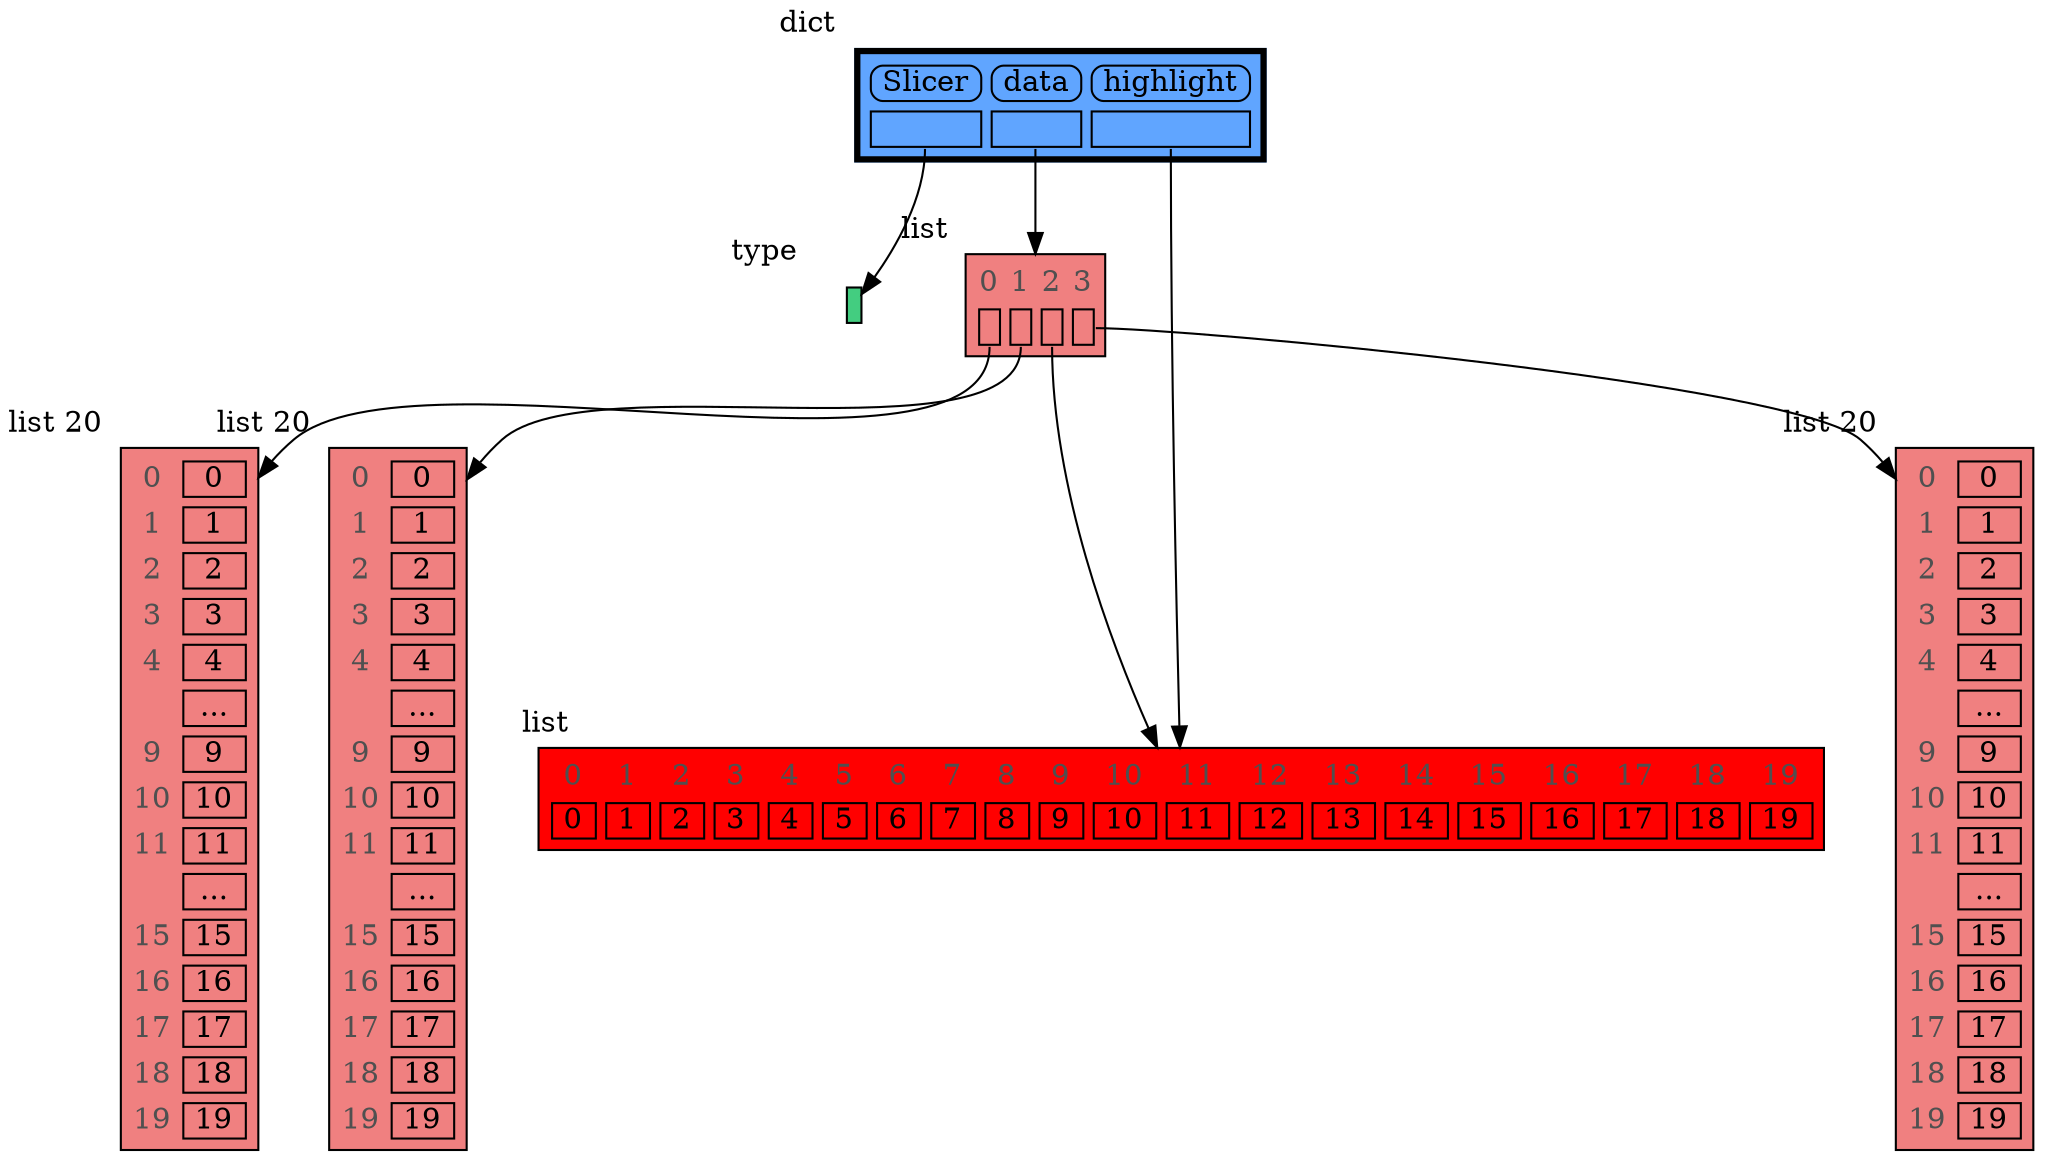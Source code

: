 digraph memory_graph {
	node [shape=plaintext]
	node237845904 [label=<
<TABLE BORDER="1" CELLBORDER="1" CELLSPACING="0" CELLPADDING="0" BGCOLOR="seagreen3" PORT="table">
    <TR><TD BORDER="0"> </TD></TR>
</TABLE>
> xlabel=type]
	node128259865609152 [label=<
<TABLE BORDER="1" CELLBORDER="1" CELLSPACING="5" CELLPADDING="0" BGCOLOR="lightcoral" PORT="table">
    <TR><TD BORDER="0"><font color="#505050">0</font></TD><TD BORDER="1"> 0 </TD></TR>
    <TR><TD BORDER="0"><font color="#505050">1</font></TD><TD BORDER="1"> 1 </TD></TR>
    <TR><TD BORDER="0"><font color="#505050">2</font></TD><TD BORDER="1"> 2 </TD></TR>
    <TR><TD BORDER="0"><font color="#505050">3</font></TD><TD BORDER="1"> 3 </TD></TR>
    <TR><TD BORDER="0"><font color="#505050">4</font></TD><TD BORDER="1"> 4 </TD></TR>
    <TR><TD BORDER="0">  </TD><TD BORDER="1" >...</TD></TR>
    <TR><TD BORDER="0"><font color="#505050">9</font></TD><TD BORDER="1"> 9 </TD></TR>
    <TR><TD BORDER="0"><font color="#505050">10</font></TD><TD BORDER="1"> 10 </TD></TR>
    <TR><TD BORDER="0"><font color="#505050">11</font></TD><TD BORDER="1"> 11 </TD></TR>
    <TR><TD BORDER="0">  </TD><TD BORDER="1" >...</TD></TR>
    <TR><TD BORDER="0"><font color="#505050">15</font></TD><TD BORDER="1"> 15 </TD></TR>
    <TR><TD BORDER="0"><font color="#505050">16</font></TD><TD BORDER="1"> 16 </TD></TR>
    <TR><TD BORDER="0"><font color="#505050">17</font></TD><TD BORDER="1"> 17 </TD></TR>
    <TR><TD BORDER="0"><font color="#505050">18</font></TD><TD BORDER="1"> 18 </TD></TR>
    <TR><TD BORDER="0"><font color="#505050">19</font></TD><TD BORDER="1"> 19 </TD></TR>
</TABLE>
> xlabel="list 20"]
	node128259865608640 [label=<
<TABLE BORDER="1" CELLBORDER="1" CELLSPACING="5" CELLPADDING="0" BGCOLOR="lightcoral" PORT="table">
    <TR><TD BORDER="0"><font color="#505050">0</font></TD><TD BORDER="1"> 0 </TD></TR>
    <TR><TD BORDER="0"><font color="#505050">1</font></TD><TD BORDER="1"> 1 </TD></TR>
    <TR><TD BORDER="0"><font color="#505050">2</font></TD><TD BORDER="1"> 2 </TD></TR>
    <TR><TD BORDER="0"><font color="#505050">3</font></TD><TD BORDER="1"> 3 </TD></TR>
    <TR><TD BORDER="0"><font color="#505050">4</font></TD><TD BORDER="1"> 4 </TD></TR>
    <TR><TD BORDER="0">  </TD><TD BORDER="1" >...</TD></TR>
    <TR><TD BORDER="0"><font color="#505050">9</font></TD><TD BORDER="1"> 9 </TD></TR>
    <TR><TD BORDER="0"><font color="#505050">10</font></TD><TD BORDER="1"> 10 </TD></TR>
    <TR><TD BORDER="0"><font color="#505050">11</font></TD><TD BORDER="1"> 11 </TD></TR>
    <TR><TD BORDER="0">  </TD><TD BORDER="1" >...</TD></TR>
    <TR><TD BORDER="0"><font color="#505050">15</font></TD><TD BORDER="1"> 15 </TD></TR>
    <TR><TD BORDER="0"><font color="#505050">16</font></TD><TD BORDER="1"> 16 </TD></TR>
    <TR><TD BORDER="0"><font color="#505050">17</font></TD><TD BORDER="1"> 17 </TD></TR>
    <TR><TD BORDER="0"><font color="#505050">18</font></TD><TD BORDER="1"> 18 </TD></TR>
    <TR><TD BORDER="0"><font color="#505050">19</font></TD><TD BORDER="1"> 19 </TD></TR>
</TABLE>
> xlabel="list 20"]
	node128259865609088 [label=<
<TABLE BORDER="1" CELLBORDER="1" CELLSPACING="5" CELLPADDING="0" BGCOLOR="red" PORT="table">
    <TR><TD BORDER="0"><font color="#505050">0</font></TD><TD BORDER="0"><font color="#505050">1</font></TD><TD BORDER="0"><font color="#505050">2</font></TD><TD BORDER="0"><font color="#505050">3</font></TD><TD BORDER="0"><font color="#505050">4</font></TD><TD BORDER="0"><font color="#505050">5</font></TD><TD BORDER="0"><font color="#505050">6</font></TD><TD BORDER="0"><font color="#505050">7</font></TD><TD BORDER="0"><font color="#505050">8</font></TD><TD BORDER="0"><font color="#505050">9</font></TD><TD BORDER="0"><font color="#505050">10</font></TD><TD BORDER="0"><font color="#505050">11</font></TD><TD BORDER="0"><font color="#505050">12</font></TD><TD BORDER="0"><font color="#505050">13</font></TD><TD BORDER="0"><font color="#505050">14</font></TD><TD BORDER="0"><font color="#505050">15</font></TD><TD BORDER="0"><font color="#505050">16</font></TD><TD BORDER="0"><font color="#505050">17</font></TD><TD BORDER="0"><font color="#505050">18</font></TD><TD BORDER="0"><font color="#505050">19</font></TD></TR>
    <TR><TD BORDER="1"> 0 </TD><TD BORDER="1"> 1 </TD><TD BORDER="1"> 2 </TD><TD BORDER="1"> 3 </TD><TD BORDER="1"> 4 </TD><TD BORDER="1"> 5 </TD><TD BORDER="1"> 6 </TD><TD BORDER="1"> 7 </TD><TD BORDER="1"> 8 </TD><TD BORDER="1"> 9 </TD><TD BORDER="1"> 10 </TD><TD BORDER="1"> 11 </TD><TD BORDER="1"> 12 </TD><TD BORDER="1"> 13 </TD><TD BORDER="1"> 14 </TD><TD BORDER="1"> 15 </TD><TD BORDER="1"> 16 </TD><TD BORDER="1"> 17 </TD><TD BORDER="1"> 18 </TD><TD BORDER="1"> 19 </TD></TR>
</TABLE>
> xlabel=list]
	node128259861137408 [label=<
<TABLE BORDER="1" CELLBORDER="1" CELLSPACING="5" CELLPADDING="0" BGCOLOR="lightcoral" PORT="table">
    <TR><TD BORDER="0"><font color="#505050">0</font></TD><TD BORDER="1"> 0 </TD></TR>
    <TR><TD BORDER="0"><font color="#505050">1</font></TD><TD BORDER="1"> 1 </TD></TR>
    <TR><TD BORDER="0"><font color="#505050">2</font></TD><TD BORDER="1"> 2 </TD></TR>
    <TR><TD BORDER="0"><font color="#505050">3</font></TD><TD BORDER="1"> 3 </TD></TR>
    <TR><TD BORDER="0"><font color="#505050">4</font></TD><TD BORDER="1"> 4 </TD></TR>
    <TR><TD BORDER="0">  </TD><TD BORDER="1" >...</TD></TR>
    <TR><TD BORDER="0"><font color="#505050">9</font></TD><TD BORDER="1"> 9 </TD></TR>
    <TR><TD BORDER="0"><font color="#505050">10</font></TD><TD BORDER="1"> 10 </TD></TR>
    <TR><TD BORDER="0"><font color="#505050">11</font></TD><TD BORDER="1"> 11 </TD></TR>
    <TR><TD BORDER="0">  </TD><TD BORDER="1" >...</TD></TR>
    <TR><TD BORDER="0"><font color="#505050">15</font></TD><TD BORDER="1"> 15 </TD></TR>
    <TR><TD BORDER="0"><font color="#505050">16</font></TD><TD BORDER="1"> 16 </TD></TR>
    <TR><TD BORDER="0"><font color="#505050">17</font></TD><TD BORDER="1"> 17 </TD></TR>
    <TR><TD BORDER="0"><font color="#505050">18</font></TD><TD BORDER="1"> 18 </TD></TR>
    <TR><TD BORDER="0"><font color="#505050">19</font></TD><TD BORDER="1"> 19 </TD></TR>
</TABLE>
> xlabel="list 20"]
	node128259875720768 [label=<
<TABLE BORDER="1" CELLBORDER="1" CELLSPACING="5" CELLPADDING="0" BGCOLOR="lightcoral" PORT="table">
    <TR><TD BORDER="0"><font color="#505050">0</font></TD><TD BORDER="0"><font color="#505050">1</font></TD><TD BORDER="0"><font color="#505050">2</font></TD><TD BORDER="0"><font color="#505050">3</font></TD></TR>
    <TR><TD BORDER="1" PORT="ref0"> </TD><TD BORDER="1" PORT="ref1"> </TD><TD BORDER="1" PORT="ref2"> </TD><TD BORDER="1" PORT="ref3"> </TD></TR>
</TABLE>
> xlabel=list]
	node128259875720768:ref0 -> node128259865609152:table [style=solid]
	node128259875720768:ref1 -> node128259865608640:table [style=solid]
	node128259875720768:ref2 -> node128259865609088:table [style=solid]
	node128259875720768:ref3 -> node128259861137408:table [style=solid]
	node128259865151424 [label=<
<TABLE BORDER="3" CELLBORDER="1" CELLSPACING="5" CELLPADDING="0" BGCOLOR="#60a5ff" PORT="table">
    <TR><TD BORDER="1" STYLE="ROUNDED"> Slicer </TD><TD BORDER="1" STYLE="ROUNDED"> data </TD><TD BORDER="1" STYLE="ROUNDED"> highlight </TD></TR>
    <TR><TD BORDER="1" PORT="ref0"> </TD><TD BORDER="1" PORT="ref1"> </TD><TD BORDER="1" PORT="ref2"> </TD></TR>
</TABLE>
> xlabel=dict]
	node128259865151424:ref0 -> node237845904:table [style=solid]
	node128259865151424:ref1 -> node128259875720768:table [style=solid]
	node128259865151424:ref2 -> node128259865609088:table [style=solid]
subgraph { rank=same; node237845904 -> node128259875720768[weight=10, style=invis]; }
subgraph { rank=same; node128259865609152 -> node128259865608640 -> node128259865609088 -> node128259861137408[weight=10, style=invis]; }
}
